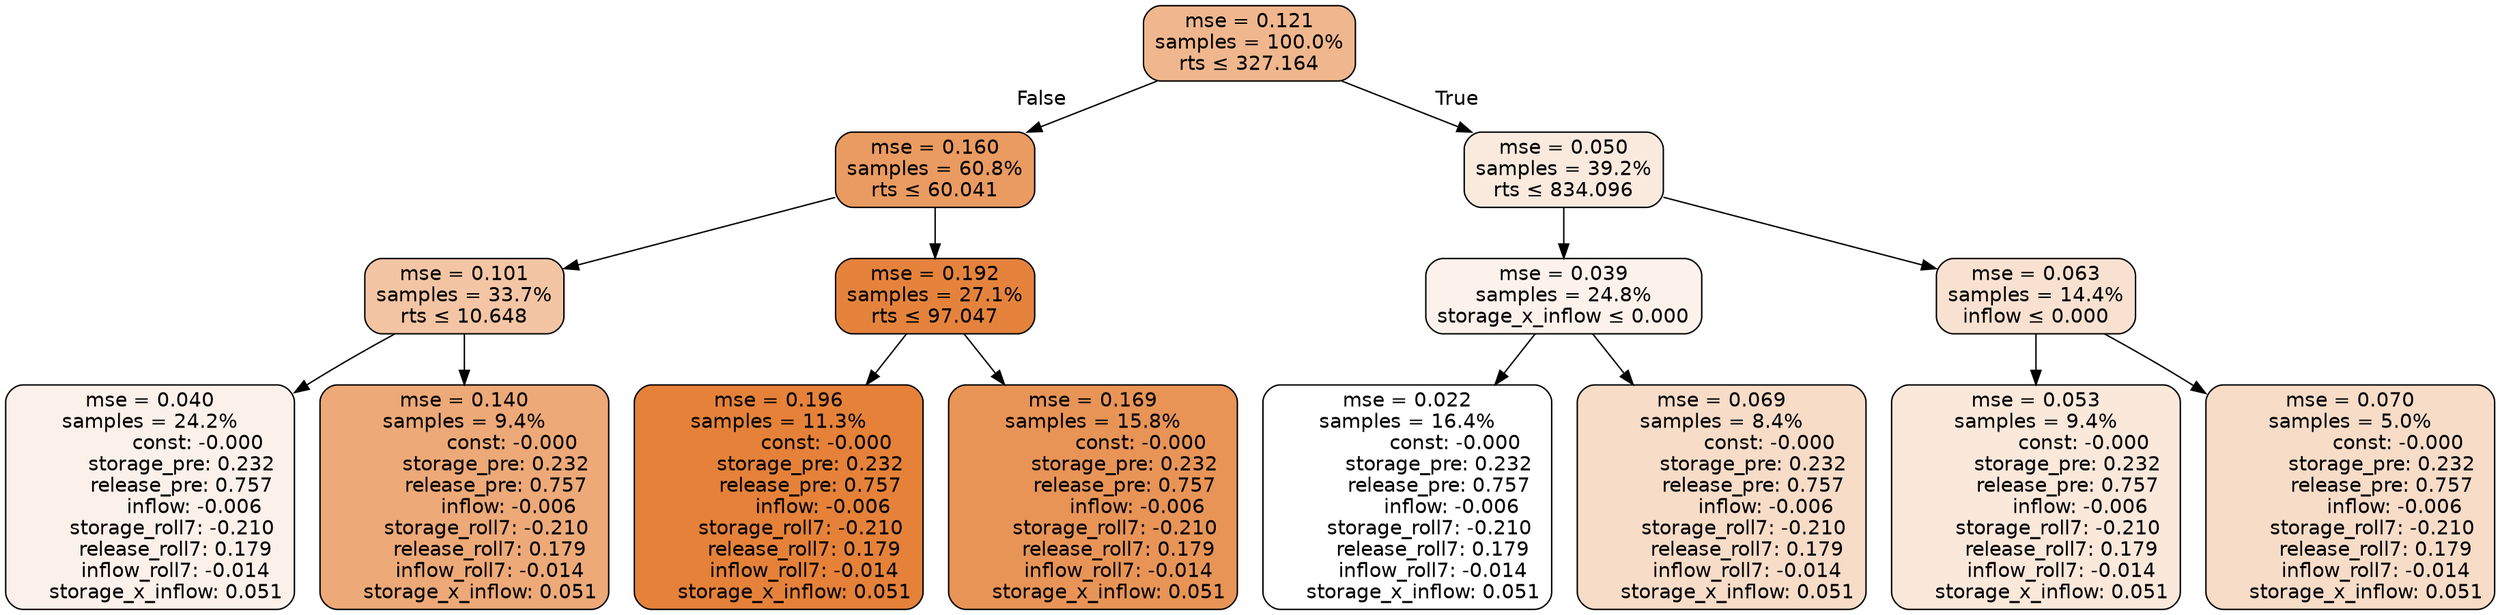 digraph tree {
node [shape=rectangle, style="filled, rounded", color="black", fontname=helvetica] ;
edge [fontname=helvetica] ;
	"0" [label="mse = 0.121
samples = 100.0%
rts &le; 327.164", fillcolor="#f0b78e"]
	"1" [label="mse = 0.160
samples = 60.8%
rts &le; 60.041", fillcolor="#ea9b61"]
	"2" [label="mse = 0.101
samples = 33.7%
rts &le; 10.648", fillcolor="#f3c5a4"]
	"3" [label="mse = 0.040
samples = 24.2%
               const: -0.000
          storage_pre: 0.232
          release_pre: 0.757
              inflow: -0.006
       storage_roll7: -0.210
        release_roll7: 0.179
        inflow_roll7: -0.014
     storage_x_inflow: 0.051", fillcolor="#fcf1ea"]
	"4" [label="mse = 0.140
samples = 9.4%
               const: -0.000
          storage_pre: 0.232
          release_pre: 0.757
              inflow: -0.006
       storage_roll7: -0.210
        release_roll7: 0.179
        inflow_roll7: -0.014
     storage_x_inflow: 0.051", fillcolor="#eda978"]
	"5" [label="mse = 0.192
samples = 27.1%
rts &le; 97.047", fillcolor="#e5833d"]
	"6" [label="mse = 0.196
samples = 11.3%
               const: -0.000
          storage_pre: 0.232
          release_pre: 0.757
              inflow: -0.006
       storage_roll7: -0.210
        release_roll7: 0.179
        inflow_roll7: -0.014
     storage_x_inflow: 0.051", fillcolor="#e58139"]
	"7" [label="mse = 0.169
samples = 15.8%
               const: -0.000
          storage_pre: 0.232
          release_pre: 0.757
              inflow: -0.006
       storage_roll7: -0.210
        release_roll7: 0.179
        inflow_roll7: -0.014
     storage_x_inflow: 0.051", fillcolor="#e89457"]
	"8" [label="mse = 0.050
samples = 39.2%
rts &le; 834.096", fillcolor="#faeade"]
	"9" [label="mse = 0.039
samples = 24.8%
storage_x_inflow &le; 0.000", fillcolor="#fcf2eb"]
	"10" [label="mse = 0.022
samples = 16.4%
               const: -0.000
          storage_pre: 0.232
          release_pre: 0.757
              inflow: -0.006
       storage_roll7: -0.210
        release_roll7: 0.179
        inflow_roll7: -0.014
     storage_x_inflow: 0.051", fillcolor="#ffffff"]
	"11" [label="mse = 0.069
samples = 8.4%
               const: -0.000
          storage_pre: 0.232
          release_pre: 0.757
              inflow: -0.006
       storage_roll7: -0.210
        release_roll7: 0.179
        inflow_roll7: -0.014
     storage_x_inflow: 0.051", fillcolor="#f7dcc8"]
	"12" [label="mse = 0.063
samples = 14.4%
inflow &le; 0.000", fillcolor="#f8e1d0"]
	"13" [label="mse = 0.053
samples = 9.4%
               const: -0.000
          storage_pre: 0.232
          release_pre: 0.757
              inflow: -0.006
       storage_roll7: -0.210
        release_roll7: 0.179
        inflow_roll7: -0.014
     storage_x_inflow: 0.051", fillcolor="#fae8db"]
	"14" [label="mse = 0.070
samples = 5.0%
               const: -0.000
          storage_pre: 0.232
          release_pre: 0.757
              inflow: -0.006
       storage_roll7: -0.210
        release_roll7: 0.179
        inflow_roll7: -0.014
     storage_x_inflow: 0.051", fillcolor="#f7dcc8"]

	"0" -> "1" [labeldistance=2.5, labelangle=45, headlabel="False"]
	"1" -> "2"
	"2" -> "3"
	"2" -> "4"
	"1" -> "5"
	"5" -> "6"
	"5" -> "7"
	"0" -> "8" [labeldistance=2.5, labelangle=-45, headlabel="True"]
	"8" -> "9"
	"9" -> "10"
	"9" -> "11"
	"8" -> "12"
	"12" -> "13"
	"12" -> "14"
}